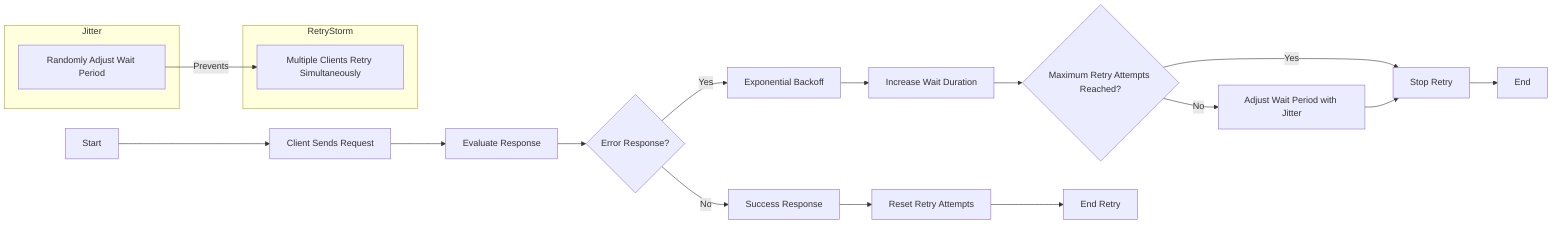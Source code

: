 graph LR;
    A[Start] --> B[Client Sends Request];
    B --> C[Evaluate Response];
    C --> D{Error Response?};
    D -- Yes --> E[Exponential Backoff];
    E --> F[Increase Wait Duration];
    F --> G{Maximum Retry Attempts Reached?};
    G -- No --> H[Adjust Wait Period with Jitter];
    G -- Yes --> I[Stop Retry];
    H --> I;
    I --> J[End];
    D -- No --> K[Success Response];
    K --> L[Reset Retry Attempts];
    L --> M[End Retry];

    subgraph Jitter
        N[Randomly Adjust Wait Period]
    end

    subgraph RetryStorm
        O[Multiple Clients Retry Simultaneously]
    end

    N --> |Prevents|O